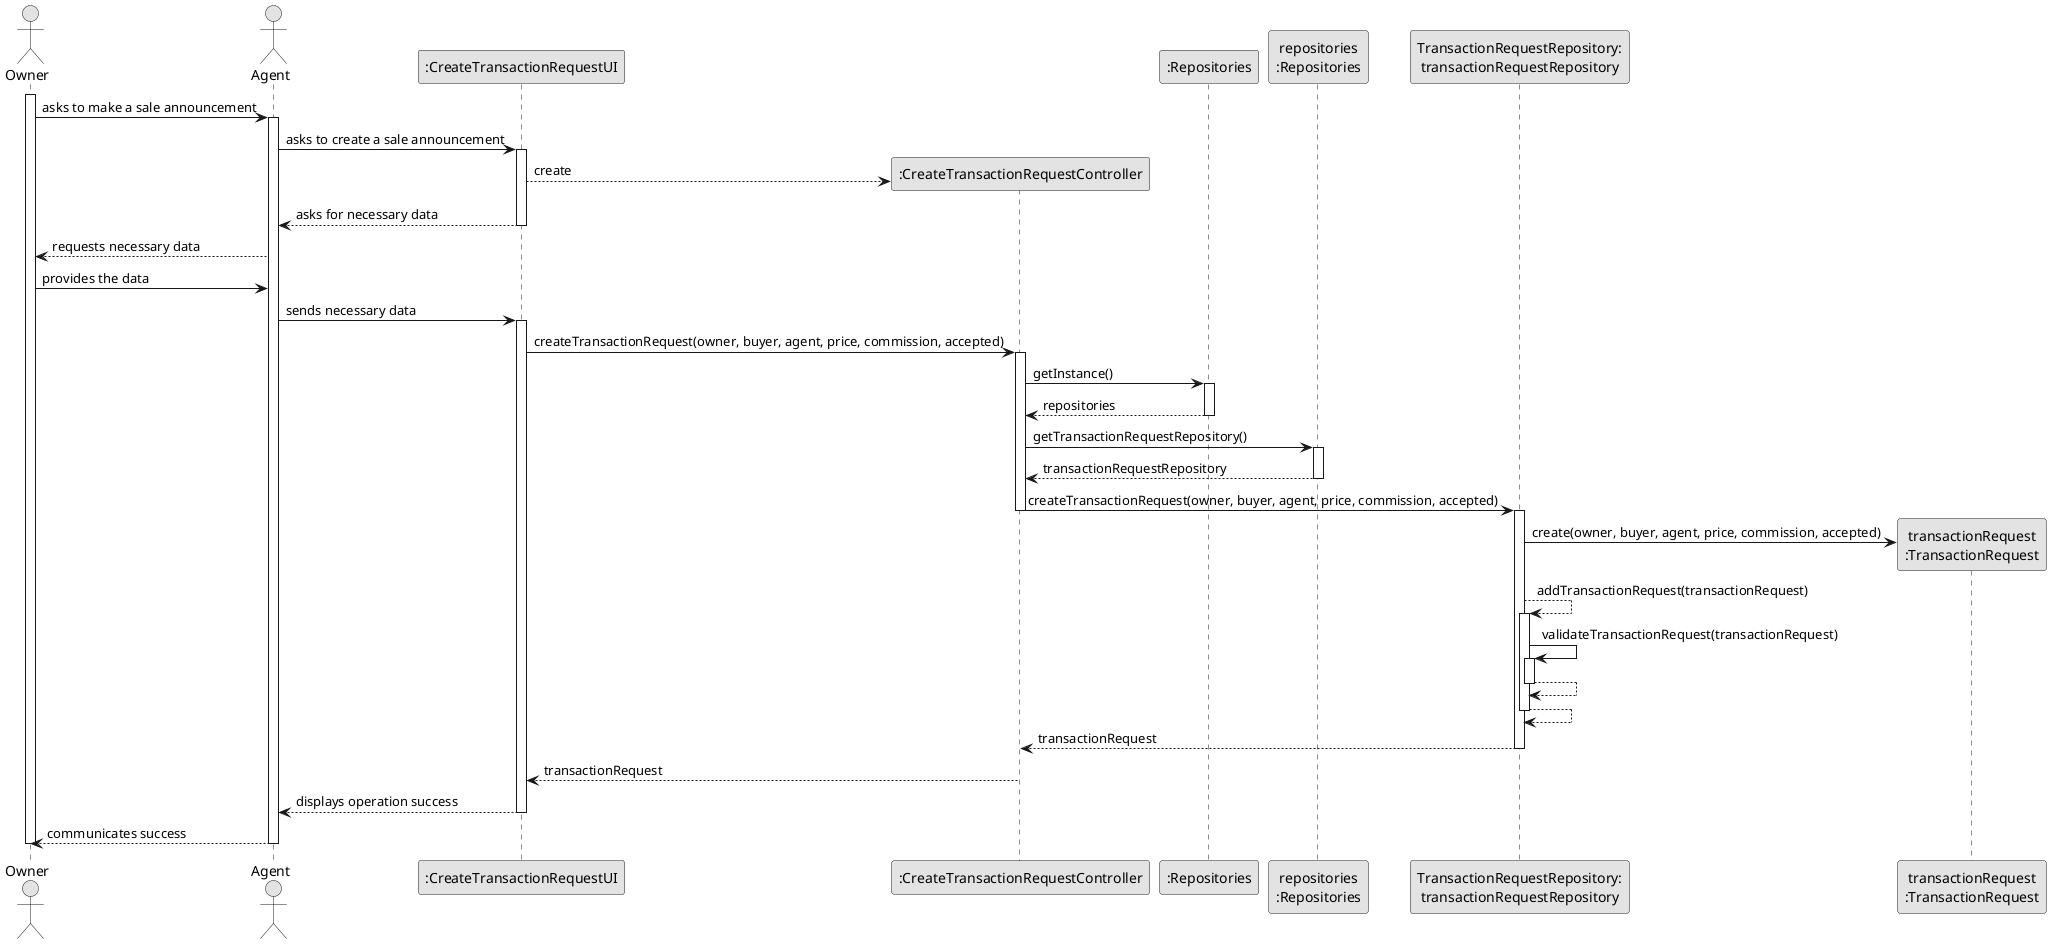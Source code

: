 @startuml
skinparam monochrome true
skinparam packageStyle rectangle
skinparam shadowing false

actor "Owner" as owner
actor "Agent" as agent

participant ":CreateTransactionRequestUI" as UI
participant ":CreateTransactionRequestController" as CTRL
participant ":Repositories" as RepositorySingleton
participant "repositories\n:Repositories" as PLAT
participant "TransactionRequestRepository:\ntransactionRequestRepository" as TransactionRequestRepository
participant "transactionRequest\n:TransactionRequest" as TRANSACTIONREQUEST

activate owner
	owner -> agent : asks to make a sale announcement

	activate agent
		agent -> UI : asks to create a sale announcement

		activate UI
			UI --> CTRL** : create

			UI --> agent : asks for necessary data
		deactivate UI

		agent --> owner : requests necessary data

		owner -> agent : provides the data

		agent -> UI : sends necessary data

		activate UI
			UI -> CTRL : createTransactionRequest(owner, buyer, agent, price, commission, accepted)

			activate CTRL
				CTRL -> RepositorySingleton : getInstance()

				activate RepositorySingleton

                    RepositorySingleton --> CTRL: repositories

                deactivate RepositorySingleton

                CTRL -> PLAT : getTransactionRequestRepository()

				activate PLAT

                    PLAT --> CTRL : transactionRequestRepository

                deactivate PLAT

				CTRL -> TransactionRequestRepository : createTransactionRequest(owner, buyer, agent, price, commission, accepted)
			deactivate CTRL

			activate TransactionRequestRepository
				TransactionRequestRepository -> TRANSACTIONREQUEST**: create(owner, buyer, agent, price, commission, accepted)
				TransactionRequestRepository --> TransactionRequestRepository : addTransactionRequest(transactionRequest)

				activate TransactionRequestRepository
					TransactionRequestRepository -> TransactionRequestRepository : validateTransactionRequest(transactionRequest)

					activate TransactionRequestRepository
						TransactionRequestRepository --> TransactionRequestRepository
					deactivate TransactionRequestRepository

					TransactionRequestRepository --> TransactionRequestRepository
				deactivate TransactionRequestRepository

				TransactionRequestRepository --> CTRL : transactionRequest
			deactivate TransactionRequestRepository

			CTRL --> UI: transactionRequest

			UI --> agent : displays operation success
		deactivate UI

		agent --> owner : communicates success
	deactivate agent
deactivate owner

@enduml
